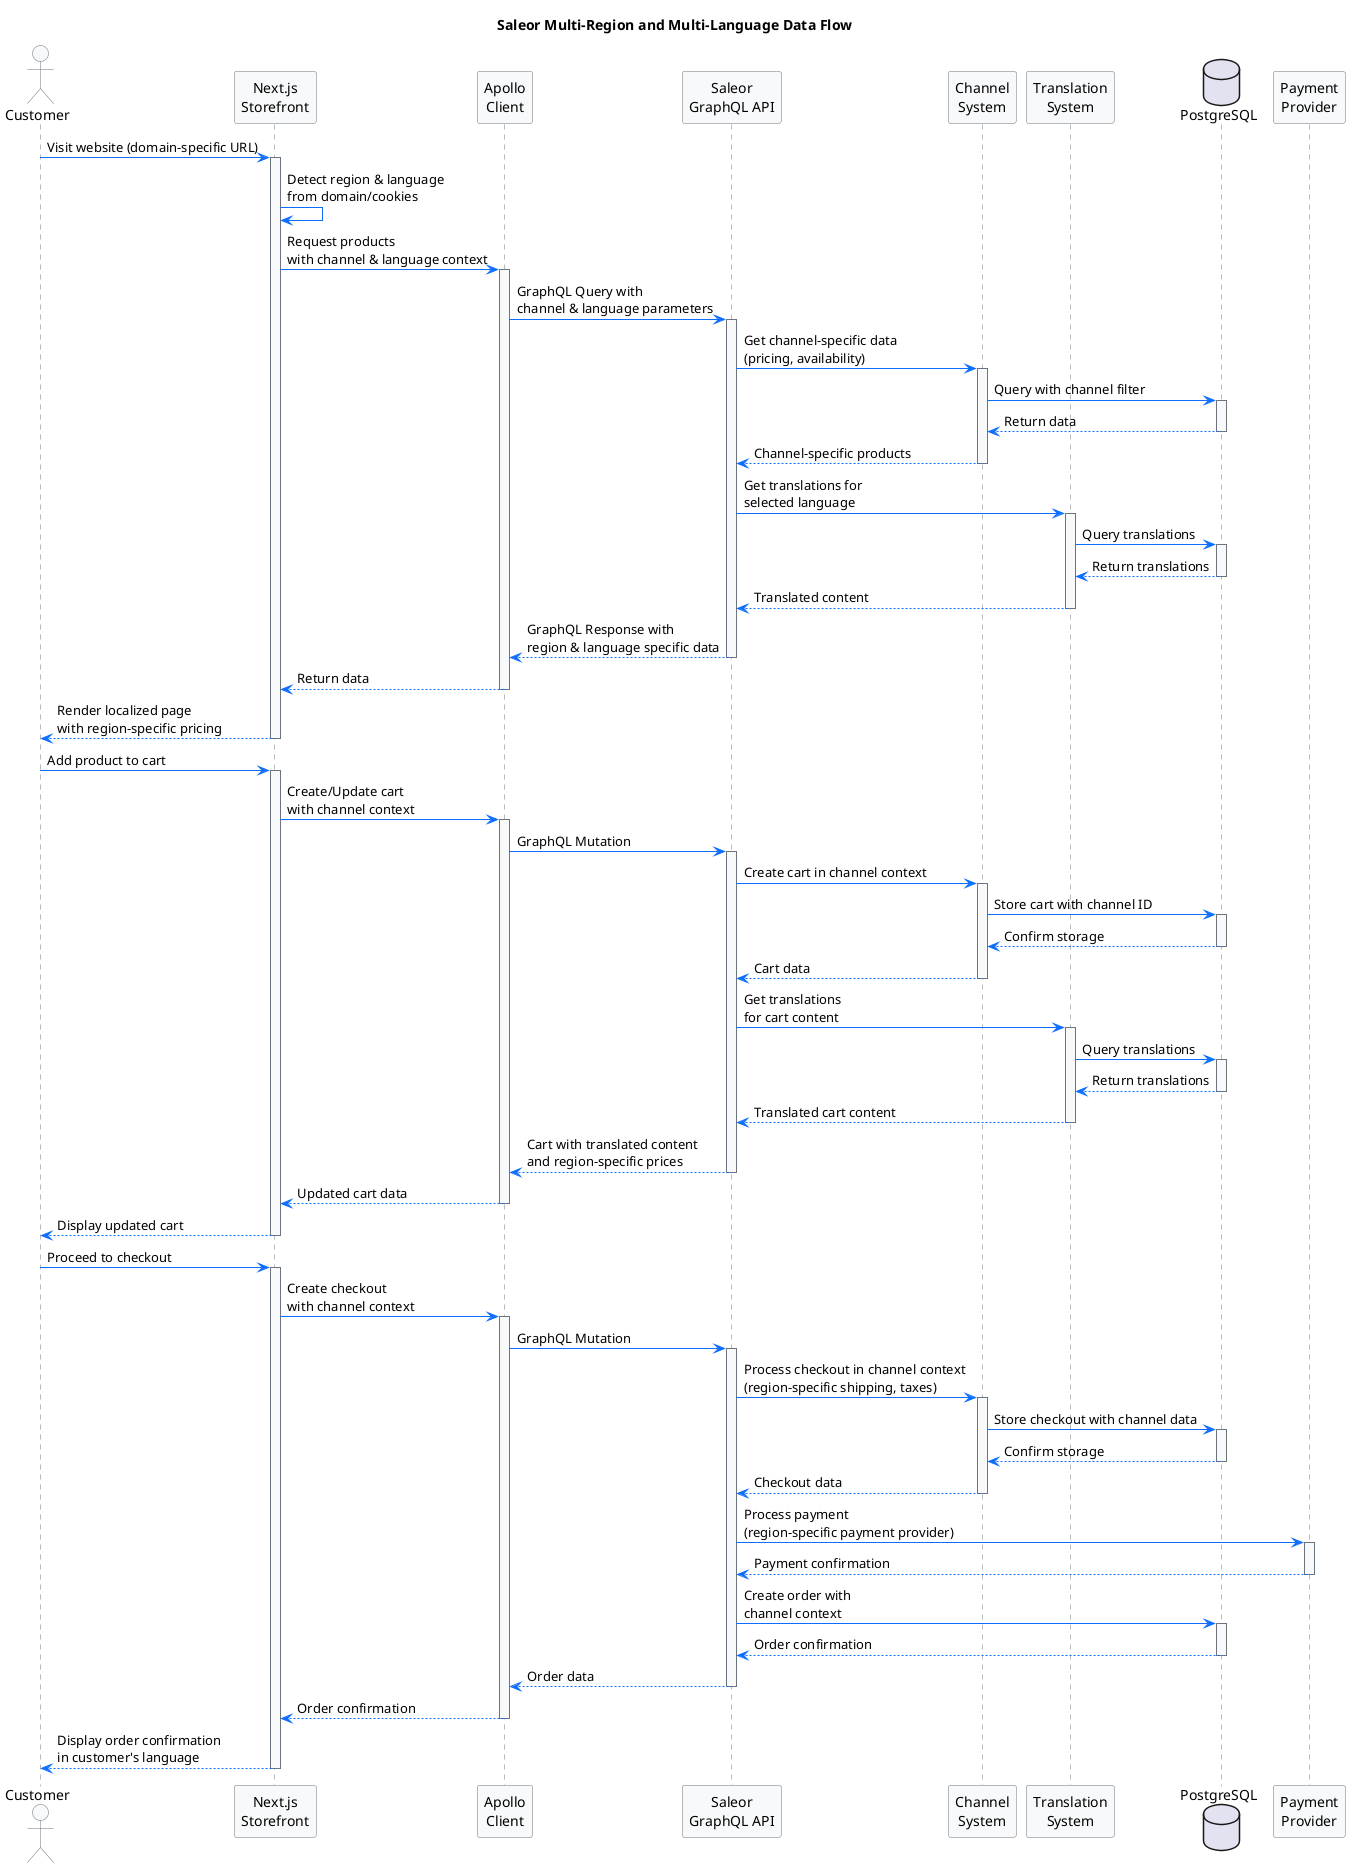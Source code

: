 @startuml Saleor Data Flow Diagram

' Define styles
skinparam sequence {
  ArrowColor #0D6EFD
  LifeLineBorderColor #6C757D
  LifeLineBackgroundColor #F8F9FA
  
  ParticipantBorderColor #6C757D
  ParticipantBackgroundColor #F8F9FA
  
  ActorBorderColor #6C757D
  ActorBackgroundColor #F8F9FA
}

title Saleor Multi-Region and Multi-Language Data Flow

actor "Customer" as Customer
participant "Next.js\nStorefront" as Storefront
participant "Apollo\nClient" as Apollo
participant "Saleor\nGraphQL API" as API
participant "Channel\nSystem" as Channel
participant "Translation\nSystem" as Translation
database "PostgreSQL" as DB
participant "Payment\nProvider" as Payment

' Initial page load
Customer -> Storefront: Visit website (domain-specific URL)
activate Storefront

Storefront -> Storefront: Detect region & language\nfrom domain/cookies
Storefront -> Apollo: Request products\nwith channel & language context
activate Apollo

Apollo -> API: GraphQL Query with\nchannel & language parameters
activate API

API -> Channel: Get channel-specific data\n(pricing, availability)
activate Channel
Channel -> DB: Query with channel filter
activate DB
DB --> Channel: Return data
deactivate DB
Channel --> API: Channel-specific products
deactivate Channel

API -> Translation: Get translations for\nselected language
activate Translation
Translation -> DB: Query translations
activate DB
DB --> Translation: Return translations
deactivate DB
Translation --> API: Translated content
deactivate Translation

API --> Apollo: GraphQL Response with\nregion & language specific data
deactivate API

Apollo --> Storefront: Return data
deactivate Apollo

Storefront --> Customer: Render localized page\nwith region-specific pricing
deactivate Storefront

' Add to cart
Customer -> Storefront: Add product to cart
activate Storefront

Storefront -> Apollo: Create/Update cart\nwith channel context
activate Apollo

Apollo -> API: GraphQL Mutation
activate API

API -> Channel: Create cart in channel context
activate Channel
Channel -> DB: Store cart with channel ID
activate DB
DB --> Channel: Confirm storage
deactivate DB
Channel --> API: Cart data
deactivate Channel

API -> Translation: Get translations\nfor cart content
activate Translation
Translation -> DB: Query translations
activate DB
DB --> Translation: Return translations
deactivate DB
Translation --> API: Translated cart content
deactivate Translation

API --> Apollo: Cart with translated content\nand region-specific prices
deactivate API

Apollo --> Storefront: Updated cart data
deactivate Apollo

Storefront --> Customer: Display updated cart
deactivate Storefront

' Checkout
Customer -> Storefront: Proceed to checkout
activate Storefront

Storefront -> Apollo: Create checkout\nwith channel context
activate Apollo

Apollo -> API: GraphQL Mutation
activate API

API -> Channel: Process checkout in channel context\n(region-specific shipping, taxes)
activate Channel
Channel -> DB: Store checkout with channel data
activate DB
DB --> Channel: Confirm storage
deactivate DB
Channel --> API: Checkout data
deactivate Channel

API -> Payment: Process payment\n(region-specific payment provider)
activate Payment
Payment --> API: Payment confirmation
deactivate Payment

API -> DB: Create order with\nchannel context
activate DB
DB --> API: Order confirmation
deactivate DB

API --> Apollo: Order data
deactivate API

Apollo --> Storefront: Order confirmation
deactivate Apollo

Storefront --> Customer: Display order confirmation\nin customer's language
deactivate Storefront

@enduml 